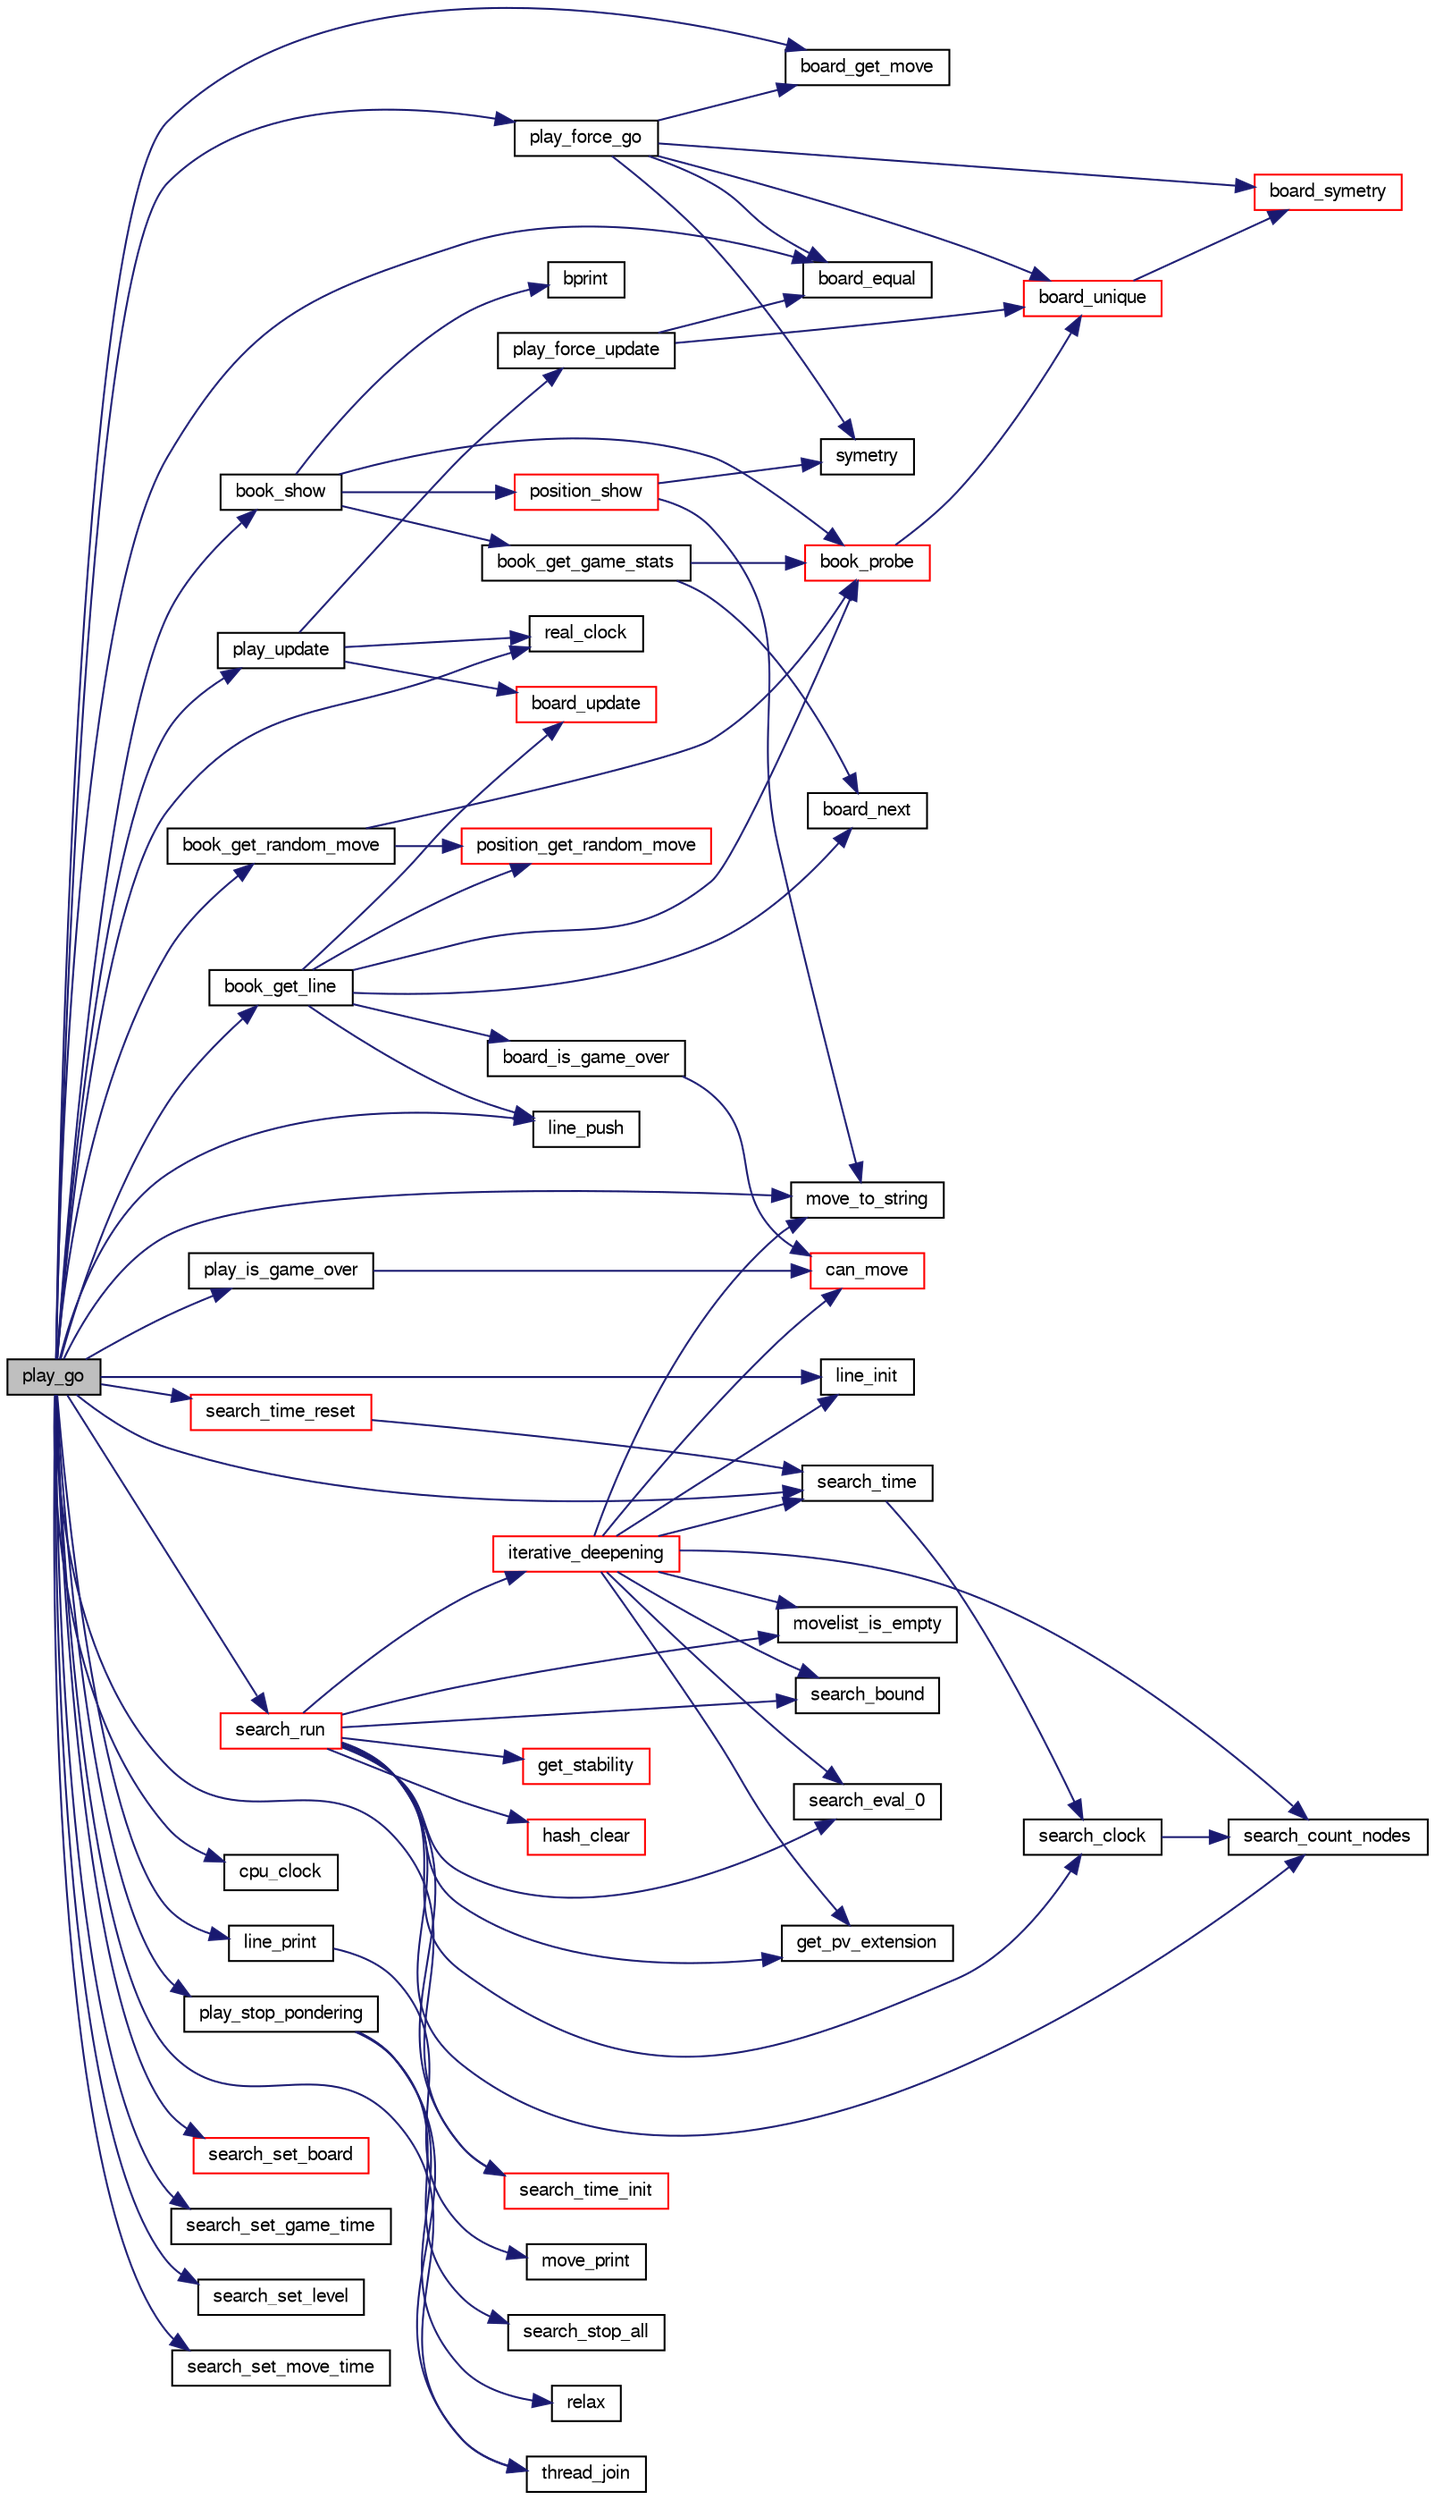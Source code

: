 digraph "play_go"
{
 // LATEX_PDF_SIZE
  bgcolor="transparent";
  edge [fontname="FreeSans",fontsize="10",labelfontname="FreeSans",labelfontsize="10"];
  node [fontname="FreeSans",fontsize="10",shape=record];
  rankdir="LR";
  Node1 [label="play_go",height=0.2,width=0.4,color="black", fillcolor="grey75", style="filled", fontcolor="black",tooltip="Start thinking."];
  Node1 -> Node2 [color="midnightblue",fontsize="10",style="solid",fontname="FreeSans"];
  Node2 [label="board_equal",height=0.2,width=0.4,color="black",URL="$board_8c.html#a8b5bfe9db13bf07894a8bc77e3ebfbbe",tooltip="Compare two board for equality."];
  Node1 -> Node3 [color="midnightblue",fontsize="10",style="solid",fontname="FreeSans"];
  Node3 [label="board_get_move",height=0.2,width=0.4,color="black",URL="$board_8c.html#a3b5748c109770fe228ea15b562c0f113",tooltip="Compute a move."];
  Node1 -> Node4 [color="midnightblue",fontsize="10",style="solid",fontname="FreeSans"];
  Node4 [label="book_get_line",height=0.2,width=0.4,color="black",URL="$book_8c.html#a5c4b33003cbd770b19d394d4f6dd6a4f",tooltip="Get a variation from the book."];
  Node4 -> Node5 [color="midnightblue",fontsize="10",style="solid",fontname="FreeSans"];
  Node5 [label="board_is_game_over",height=0.2,width=0.4,color="black",URL="$board_8c.html#a121c1b2912c0f5d559fe85c8ab70f061",tooltip="Check if the game is over."];
  Node5 -> Node6 [color="midnightblue",fontsize="10",style="solid",fontname="FreeSans"];
  Node6 [label="can_move",height=0.2,width=0.4,color="red",URL="$board_8c.html#ae1a532d6eaa0e55357d0f4b9cd659b88",tooltip="Check if a player can move."];
  Node4 -> Node9 [color="midnightblue",fontsize="10",style="solid",fontname="FreeSans"];
  Node9 [label="board_next",height=0.2,width=0.4,color="black",URL="$board_8c.html#aa02d38e320edf6b9d695e2b1eed6c85f",tooltip="Compute a board resulting of a move played on a previous board."];
  Node4 -> Node10 [color="midnightblue",fontsize="10",style="solid",fontname="FreeSans"];
  Node10 [label="board_update",height=0.2,width=0.4,color="red",URL="$board_8c.html#a2d24dea46d67d71b1d9fe9f515d8d675",tooltip="Update a board."];
  Node4 -> Node19 [color="midnightblue",fontsize="10",style="solid",fontname="FreeSans"];
  Node19 [label="book_probe",height=0.2,width=0.4,color="red",URL="$book_8c.html#a0618aa17a7aef4ce9704705ab3f4a8fa",tooltip="Find a position in the book."];
  Node19 -> Node21 [color="midnightblue",fontsize="10",style="solid",fontname="FreeSans"];
  Node21 [label="board_unique",height=0.2,width=0.4,color="red",URL="$board_8c.html#a66911c3a003f5fb27a87503b5bb04f6d",tooltip="unique board"];
  Node21 -> Node23 [color="midnightblue",fontsize="10",style="solid",fontname="FreeSans"];
  Node23 [label="board_symetry",height=0.2,width=0.4,color="red",URL="$board_8c.html#aefe9a86ea799322c9c9da6255ebb9d29",tooltip="symetric board"];
  Node4 -> Node28 [color="midnightblue",fontsize="10",style="solid",fontname="FreeSans"];
  Node28 [label="line_push",height=0.2,width=0.4,color="black",URL="$move_8c.html#a1781d0a89d5c0c8831bb7eb845d19976",tooltip="Add a move to the sequence."];
  Node4 -> Node29 [color="midnightblue",fontsize="10",style="solid",fontname="FreeSans"];
  Node29 [label="position_get_random_move",height=0.2,width=0.4,color="red",URL="$book_8c.html#a51c109a522403edef219cc3a08b26b3e",tooltip="Chose a move at random from the position."];
  Node1 -> Node34 [color="midnightblue",fontsize="10",style="solid",fontname="FreeSans"];
  Node34 [label="book_get_random_move",height=0.2,width=0.4,color="black",URL="$book_8c.html#a71ddeb4c807f9833f5e8507ba9dab350",tooltip="Get a move at random from the opening book."];
  Node34 -> Node19 [color="midnightblue",fontsize="10",style="solid",fontname="FreeSans"];
  Node34 -> Node29 [color="midnightblue",fontsize="10",style="solid",fontname="FreeSans"];
  Node1 -> Node35 [color="midnightblue",fontsize="10",style="solid",fontname="FreeSans"];
  Node35 [label="book_show",height=0.2,width=0.4,color="black",URL="$book_8c.html#a393a42eb1a3ce423cad7df4eb4ffaac4",tooltip="Display a position from the book."];
  Node35 -> Node36 [color="midnightblue",fontsize="10",style="solid",fontname="FreeSans"];
  Node36 [label="book_get_game_stats",height=0.2,width=0.4,color="black",URL="$book_8c.html#aa7c2d0e635012ae756261619a1188e5c",tooltip="Get game statistics from a position."];
  Node36 -> Node9 [color="midnightblue",fontsize="10",style="solid",fontname="FreeSans"];
  Node36 -> Node19 [color="midnightblue",fontsize="10",style="solid",fontname="FreeSans"];
  Node35 -> Node19 [color="midnightblue",fontsize="10",style="solid",fontname="FreeSans"];
  Node35 -> Node37 [color="midnightblue",fontsize="10",style="solid",fontname="FreeSans"];
  Node37 [label="bprint",height=0.2,width=0.4,color="black",URL="$book_8c.html#a08ce2cc5efe2f2afd5556168775528b3",tooltip="print a message on stdout."];
  Node35 -> Node38 [color="midnightblue",fontsize="10",style="solid",fontname="FreeSans"];
  Node38 [label="position_show",height=0.2,width=0.4,color="red",URL="$book_8c.html#a8de8f64b2388b45281acc8b4d5cd03ce",tooltip="print a position in a readable format."];
  Node38 -> Node40 [color="midnightblue",fontsize="10",style="solid",fontname="FreeSans"];
  Node40 [label="move_to_string",height=0.2,width=0.4,color="black",URL="$move_8c.html#a5d61a3318dc80a3171250974a921055d",tooltip="Print out a move."];
  Node38 -> Node32 [color="midnightblue",fontsize="10",style="solid",fontname="FreeSans"];
  Node32 [label="symetry",height=0.2,width=0.4,color="black",URL="$move_8c.html#ad86f112611fc92f36388568fa14bde8f",tooltip="Get a symetric square coordinate."];
  Node1 -> Node41 [color="midnightblue",fontsize="10",style="solid",fontname="FreeSans"];
  Node41 [label="cpu_clock",height=0.2,width=0.4,color="black",URL="$util_8h.html#a476050b74be66b76cf5d30c89a837798",tooltip=" "];
  Node1 -> Node42 [color="midnightblue",fontsize="10",style="solid",fontname="FreeSans"];
  Node42 [label="line_init",height=0.2,width=0.4,color="black",URL="$move_8c.html#a833b8b36407a601e79b24179cbebbef8",tooltip="Initialize a sequence of moves."];
  Node1 -> Node43 [color="midnightblue",fontsize="10",style="solid",fontname="FreeSans"];
  Node43 [label="line_print",height=0.2,width=0.4,color="black",URL="$move_8c.html#a0ae53ce219676b29cf33f8e7586f75a9",tooltip="Print a move sequence."];
  Node43 -> Node44 [color="midnightblue",fontsize="10",style="solid",fontname="FreeSans"];
  Node44 [label="move_print",height=0.2,width=0.4,color="black",URL="$move_8c.html#a2ec4fa6e50ff377157eddba43ff1d010",tooltip="Print out a move."];
  Node1 -> Node28 [color="midnightblue",fontsize="10",style="solid",fontname="FreeSans"];
  Node1 -> Node40 [color="midnightblue",fontsize="10",style="solid",fontname="FreeSans"];
  Node1 -> Node45 [color="midnightblue",fontsize="10",style="solid",fontname="FreeSans"];
  Node45 [label="play_force_go",height=0.2,width=0.4,color="black",URL="$play_8c.html#a0fac168d26c41a2a24f357011d546143",tooltip="Play a forced move."];
  Node45 -> Node2 [color="midnightblue",fontsize="10",style="solid",fontname="FreeSans"];
  Node45 -> Node3 [color="midnightblue",fontsize="10",style="solid",fontname="FreeSans"];
  Node45 -> Node23 [color="midnightblue",fontsize="10",style="solid",fontname="FreeSans"];
  Node45 -> Node21 [color="midnightblue",fontsize="10",style="solid",fontname="FreeSans"];
  Node45 -> Node32 [color="midnightblue",fontsize="10",style="solid",fontname="FreeSans"];
  Node1 -> Node46 [color="midnightblue",fontsize="10",style="solid",fontname="FreeSans"];
  Node46 [label="play_is_game_over",height=0.2,width=0.4,color="black",URL="$play_8c.html#ad8fbdebca393fc37414e594b098650b3",tooltip="Check if game is over."];
  Node46 -> Node6 [color="midnightblue",fontsize="10",style="solid",fontname="FreeSans"];
  Node1 -> Node47 [color="midnightblue",fontsize="10",style="solid",fontname="FreeSans"];
  Node47 [label="play_stop_pondering",height=0.2,width=0.4,color="black",URL="$play_8c.html#a4a4b7bf94f1ee79c788fbcca3ddc347f",tooltip="Stop pondering."];
  Node47 -> Node48 [color="midnightblue",fontsize="10",style="solid",fontname="FreeSans"];
  Node48 [label="relax",height=0.2,width=0.4,color="black",URL="$util_8c.html#ae20ec7bae5f5bc33f169d416601e2eea",tooltip="sleep for t ms."];
  Node47 -> Node49 [color="midnightblue",fontsize="10",style="solid",fontname="FreeSans"];
  Node49 [label="search_stop_all",height=0.2,width=0.4,color="black",URL="$search_8c.html#ad775910af78c46412b5ee4b8bc887b67",tooltip="Stop the search."];
  Node47 -> Node50 [color="midnightblue",fontsize="10",style="solid",fontname="FreeSans"];
  Node50 [label="thread_join",height=0.2,width=0.4,color="black",URL="$util_8c.html#a52efa84f4cfd49921787886d9543ab64",tooltip="Join a thread."];
  Node1 -> Node51 [color="midnightblue",fontsize="10",style="solid",fontname="FreeSans"];
  Node51 [label="play_update",height=0.2,width=0.4,color="black",URL="$play_8c.html#a565bcabc21b749bfaad647fd4a4225ea",tooltip="Update the game."];
  Node51 -> Node10 [color="midnightblue",fontsize="10",style="solid",fontname="FreeSans"];
  Node51 -> Node52 [color="midnightblue",fontsize="10",style="solid",fontname="FreeSans"];
  Node52 [label="play_force_update",height=0.2,width=0.4,color="black",URL="$play_8c.html#aa6c1c201217d9e3141a02512635d98c1",tooltip="Update a forced line."];
  Node52 -> Node2 [color="midnightblue",fontsize="10",style="solid",fontname="FreeSans"];
  Node52 -> Node21 [color="midnightblue",fontsize="10",style="solid",fontname="FreeSans"];
  Node51 -> Node53 [color="midnightblue",fontsize="10",style="solid",fontname="FreeSans"];
  Node53 [label="real_clock",height=0.2,width=0.4,color="black",URL="$util_8h.html#a358b4c5eab4941b90bb9ef1676e5f7e5",tooltip=" "];
  Node1 -> Node53 [color="midnightblue",fontsize="10",style="solid",fontname="FreeSans"];
  Node1 -> Node54 [color="midnightblue",fontsize="10",style="solid",fontname="FreeSans"];
  Node54 [label="search_run",height=0.2,width=0.4,color="red",URL="$root_8c.html#ae8b727693fc7a90e504bd8abec158c84",tooltip="Search the bestmove of a given board."];
  Node54 -> Node55 [color="midnightblue",fontsize="10",style="solid",fontname="FreeSans"];
  Node55 [label="get_pv_extension",height=0.2,width=0.4,color="black",URL="$search_8c.html#a7859966133ce35e30a9ffd76093ca1c7",tooltip="Compute the pv_extension."];
  Node54 -> Node56 [color="midnightblue",fontsize="10",style="solid",fontname="FreeSans"];
  Node56 [label="get_stability",height=0.2,width=0.4,color="red",URL="$board_8c.html#a60e2b7416c26d30fd43e091c954d43b8",tooltip="Estimate the stability."];
  Node54 -> Node59 [color="midnightblue",fontsize="10",style="solid",fontname="FreeSans"];
  Node59 [label="hash_clear",height=0.2,width=0.4,color="red",URL="$hash-lock-free_8c.html#a8e816e06f47bd2f37528bef5ae64cf8d",tooltip="Clear the hashtable."];
  Node54 -> Node61 [color="midnightblue",fontsize="10",style="solid",fontname="FreeSans"];
  Node61 [label="iterative_deepening",height=0.2,width=0.4,color="red",URL="$root_8c.html#a0e77250a21e5f5d70917a5356c22f5f3",tooltip="Iterative deepening."];
  Node61 -> Node6 [color="midnightblue",fontsize="10",style="solid",fontname="FreeSans"];
  Node61 -> Node55 [color="midnightblue",fontsize="10",style="solid",fontname="FreeSans"];
  Node61 -> Node42 [color="midnightblue",fontsize="10",style="solid",fontname="FreeSans"];
  Node61 -> Node40 [color="midnightblue",fontsize="10",style="solid",fontname="FreeSans"];
  Node61 -> Node83 [color="midnightblue",fontsize="10",style="solid",fontname="FreeSans"];
  Node83 [label="movelist_is_empty",height=0.2,width=0.4,color="black",URL="$move_8c.html#a13dc373d7c20c99db5dfbc1b70e20d15",tooltip="Check if the list is empty."];
  Node61 -> Node174 [color="midnightblue",fontsize="10",style="solid",fontname="FreeSans"];
  Node174 [label="search_bound",height=0.2,width=0.4,color="black",URL="$root_8c.html#abd96ac683822561d0ca3e2981a6585da",tooltip="bound root scores according to stable squares"];
  Node61 -> Node144 [color="midnightblue",fontsize="10",style="solid",fontname="FreeSans"];
  Node144 [label="search_count_nodes",height=0.2,width=0.4,color="black",URL="$search_8c.html#a66fbe49d1b42845bef2a07d0219a525c",tooltip="Return the number of nodes searched."];
  Node61 -> Node117 [color="midnightblue",fontsize="10",style="solid",fontname="FreeSans"];
  Node117 [label="search_eval_0",height=0.2,width=0.4,color="black",URL="$midgame_8c.html#a35172421197c3d988a7ea86009a777c9",tooltip="evaluate a midgame position with the evaluation function."];
  Node61 -> Node145 [color="midnightblue",fontsize="10",style="solid",fontname="FreeSans"];
  Node145 [label="search_time",height=0.2,width=0.4,color="black",URL="$search_8c.html#afcdfa9c4ac42ff535885efeb671ffe8d",tooltip="Return the time spent by the search."];
  Node145 -> Node146 [color="midnightblue",fontsize="10",style="solid",fontname="FreeSans"];
  Node146 [label="search_clock",height=0.2,width=0.4,color="black",URL="$search_8c.html#a5710e38d5c67dd03d99307b442d00a63",tooltip="Return the time spent by the search."];
  Node146 -> Node144 [color="midnightblue",fontsize="10",style="solid",fontname="FreeSans"];
  Node54 -> Node83 [color="midnightblue",fontsize="10",style="solid",fontname="FreeSans"];
  Node54 -> Node174 [color="midnightblue",fontsize="10",style="solid",fontname="FreeSans"];
  Node54 -> Node146 [color="midnightblue",fontsize="10",style="solid",fontname="FreeSans"];
  Node54 -> Node144 [color="midnightblue",fontsize="10",style="solid",fontname="FreeSans"];
  Node54 -> Node117 [color="midnightblue",fontsize="10",style="solid",fontname="FreeSans"];
  Node54 -> Node184 [color="midnightblue",fontsize="10",style="solid",fontname="FreeSans"];
  Node184 [label="search_time_init",height=0.2,width=0.4,color="red",URL="$search_8c.html#a0338bb851c866a94b8451004068fa394",tooltip="Initialize the alloted time."];
  Node1 -> Node187 [color="midnightblue",fontsize="10",style="solid",fontname="FreeSans"];
  Node187 [label="search_set_board",height=0.2,width=0.4,color="red",URL="$search_8c.html#a99ecde00b1e5da1b9366b69ec1971568",tooltip="Set the board to analyze."];
  Node1 -> Node188 [color="midnightblue",fontsize="10",style="solid",fontname="FreeSans"];
  Node188 [label="search_set_game_time",height=0.2,width=0.4,color="black",URL="$search_8c.html#aff1b83c3891eb0c777f3dfc74ce5fb25",tooltip="set time to search."];
  Node1 -> Node189 [color="midnightblue",fontsize="10",style="solid",fontname="FreeSans"];
  Node189 [label="search_set_level",height=0.2,width=0.4,color="black",URL="$search_8c.html#a06bb5a695032b0cc1d8e8ca51e231ad7",tooltip="Set the search level."];
  Node1 -> Node190 [color="midnightblue",fontsize="10",style="solid",fontname="FreeSans"];
  Node190 [label="search_set_move_time",height=0.2,width=0.4,color="black",URL="$search_8c.html#ad85c25af88314b0b35b544ed1721298b",tooltip="set time to search."];
  Node1 -> Node145 [color="midnightblue",fontsize="10",style="solid",fontname="FreeSans"];
  Node1 -> Node184 [color="midnightblue",fontsize="10",style="solid",fontname="FreeSans"];
  Node1 -> Node191 [color="midnightblue",fontsize="10",style="solid",fontname="FreeSans"];
  Node191 [label="search_time_reset",height=0.2,width=0.4,color="red",URL="$search_8c.html#a1e267482ae343ba46e8d1b8c9ae26cb8",tooltip="Reset the alloted time."];
  Node191 -> Node145 [color="midnightblue",fontsize="10",style="solid",fontname="FreeSans"];
  Node1 -> Node50 [color="midnightblue",fontsize="10",style="solid",fontname="FreeSans"];
}
